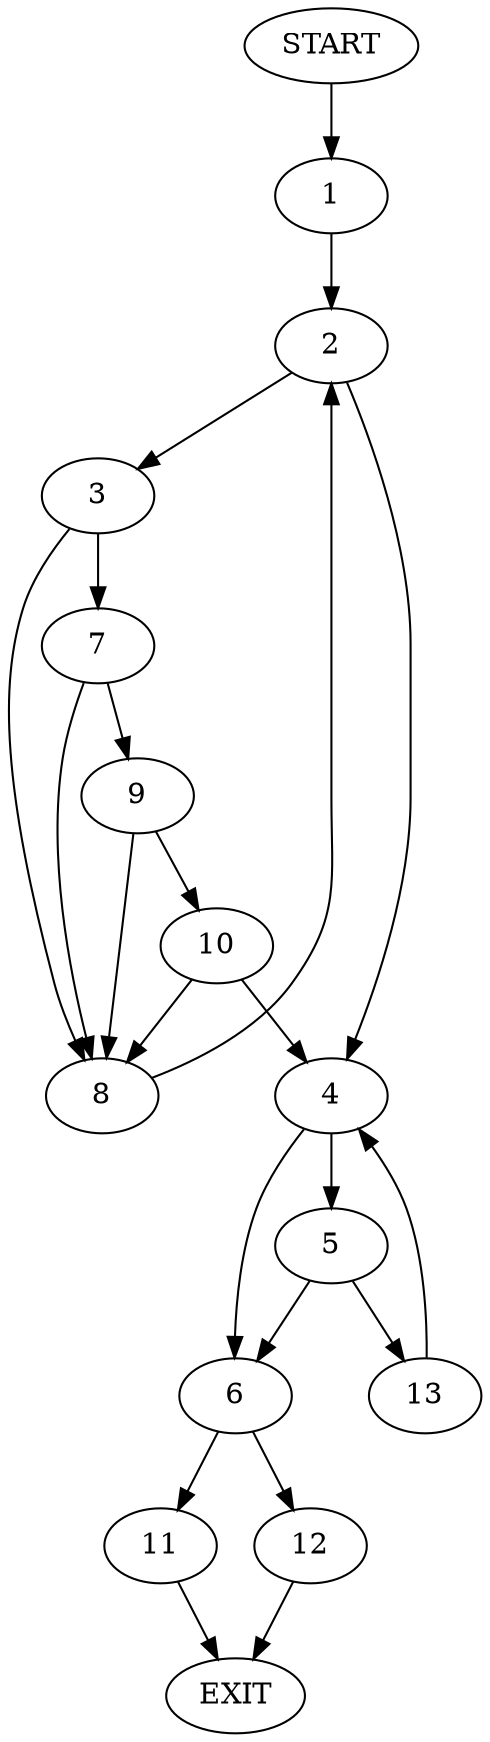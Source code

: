 digraph {
0 [label="START"]
14 [label="EXIT"]
0 -> 1
1 -> 2
2 -> 3
2 -> 4
4 -> 5
4 -> 6
3 -> 7
3 -> 8
8 -> 2
7 -> 8
7 -> 9
9 -> 8
9 -> 10
10 -> 8
10 -> 4
6 -> 11
6 -> 12
5 -> 13
5 -> 6
13 -> 4
11 -> 14
12 -> 14
}

